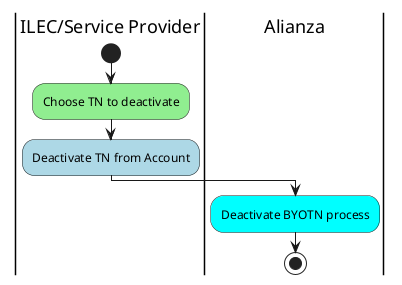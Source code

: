@startuml
'https://plantuml.com/activity-diagram-beta

|ILEC/Service Provider|

start
#lightgreen:Choose TN to deactivate;
#lightblue:Deactivate TN from Account;
|Alianza|
#cyan:Deactivate BYOTN process;
stop

@enduml
